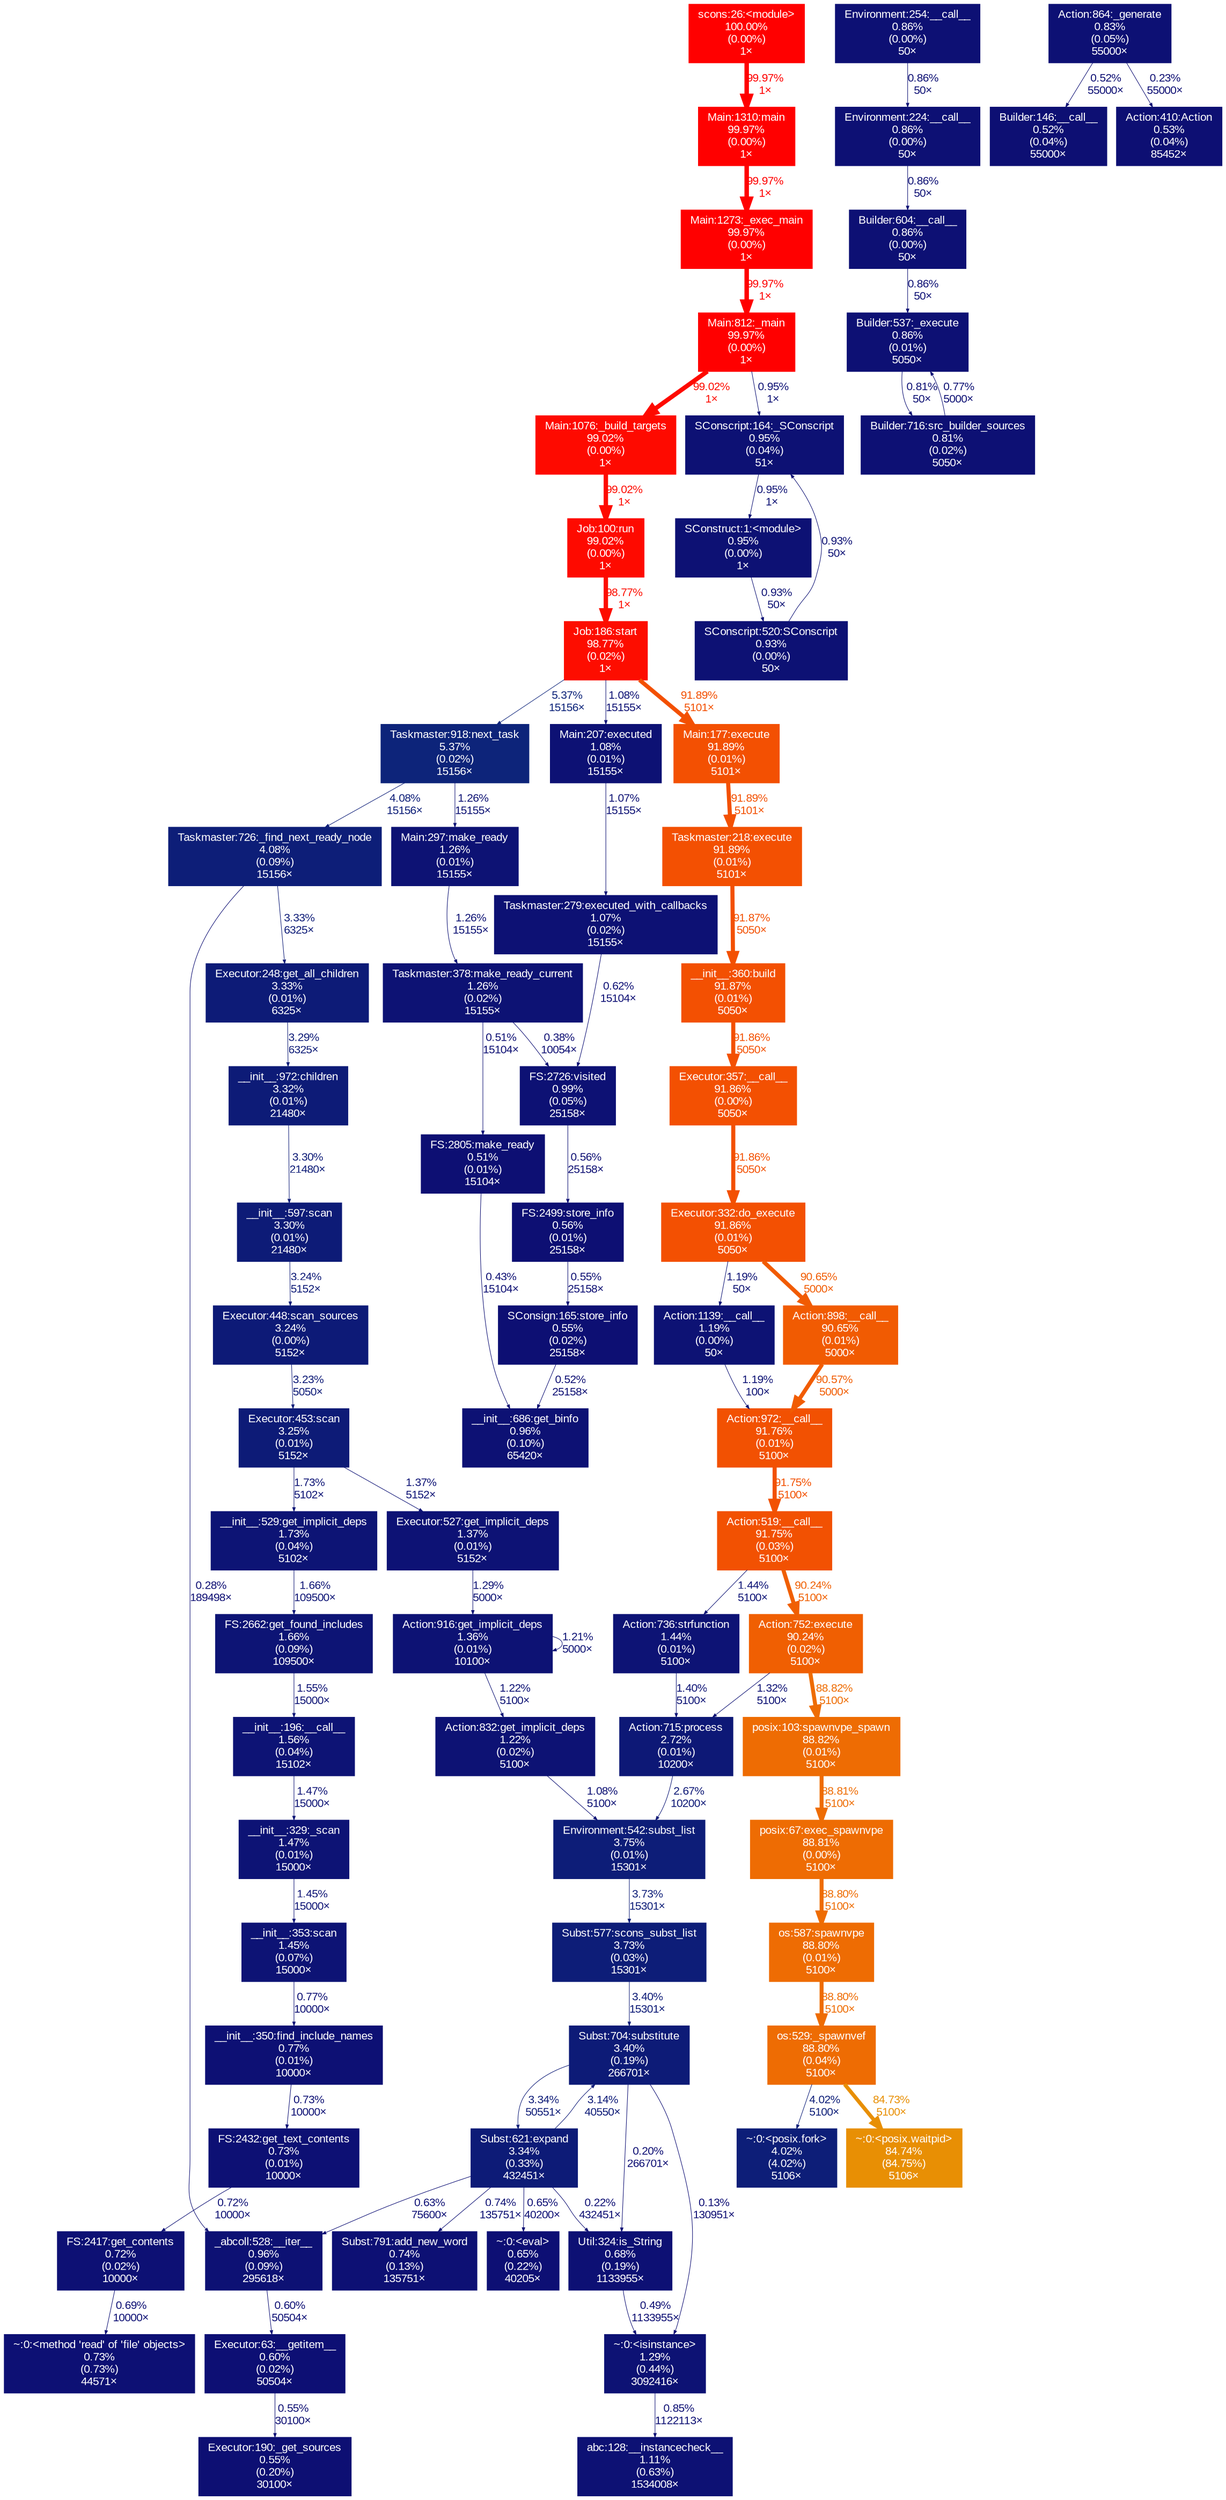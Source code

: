 digraph {
	graph [ranksep=0.25, fontname=Arial, nodesep=0.125];
	node [fontname=Arial, style=filled, height=0, width=0, shape=box, fontcolor=white];
	edge [fontname=Arial];
	3 [color="#0d1174", fontcolor="#ffffff", fontsize="10.00", label="Taskmaster:279:executed_with_callbacks\n1.07%\n(0.02%)\n15155×"];
	3 -> 178 [color="#0d0f74", label="0.62%\n15104×", arrowsize="0.35", fontsize="10.00", fontcolor="#0d0f74", labeldistance="0.50", penwidth="0.50"];
	5 [color="#0d1e78", fontcolor="#ffffff", fontsize="10.00", label="Taskmaster:726:_find_next_ready_node\n4.08%\n(0.09%)\n15156×"];
	5 -> 839 [color="#0d1b77", label="3.33%\n6325×", arrowsize="0.35", fontsize="10.00", fontcolor="#0d1b77", labeldistance="0.50", penwidth="0.50"];
	5 -> 478 [color="#0d0e73", label="0.28%\n189498×", arrowsize="0.35", fontsize="10.00", fontcolor="#0d0e73", labeldistance="0.50", penwidth="0.50"];
	18 [color="#0d1074", fontcolor="#ffffff", fontsize="10.00", label="Builder:537:_execute\n0.86%\n(0.01%)\n5050×"];
	18 -> 190 [color="#0d1074", label="0.81%\n50×", arrowsize="0.35", fontsize="10.00", fontcolor="#0d1074", labeldistance="0.50", penwidth="0.50"];
	28 [color="#0d1b77", fontcolor="#ffffff", fontsize="10.00", label="Subst:621:expand\n3.34%\n(0.33%)\n432451×"];
	28 -> 257 [color="#0d1074", label="0.74%\n135751×", arrowsize="0.35", fontsize="10.00", fontcolor="#0d1074", labeldistance="0.50", penwidth="0.50"];
	28 -> 424 [color="#0d1a77", label="3.14%\n40550×", arrowsize="0.35", fontsize="10.00", fontcolor="#0d1a77", labeldistance="0.50", penwidth="0.50"];
	28 -> 500 [color="#0d0f74", label="0.65%\n40200×", arrowsize="0.35", fontsize="10.00", fontcolor="#0d0f74", labeldistance="0.50", penwidth="0.50"];
	28 -> 478 [color="#0d0f74", label="0.63%\n75600×", arrowsize="0.35", fontsize="10.00", fontcolor="#0d0f74", labeldistance="0.50", penwidth="0.50"];
	28 -> 408 [color="#0d0e73", label="0.22%\n432451×", arrowsize="0.35", fontsize="10.00", fontcolor="#0d0e73", labeldistance="0.50", penwidth="0.50"];
	69 [color="#0d1275", fontcolor="#ffffff", fontsize="10.00", label="Executor:527:get_implicit_deps\n1.37%\n(0.01%)\n5152×"];
	69 -> 765 [color="#0d1274", label="1.29%\n5000×", arrowsize="0.35", fontsize="10.00", fontcolor="#0d1274", labeldistance="0.50", penwidth="0.50"];
	77 [color="#ff0000", fontcolor="#ffffff", fontsize="10.00", label="Main:812:_main\n99.97%\n(0.00%)\n1×"];
	77 -> 155 [color="#0d1174", label="0.95%\n1×", arrowsize="0.35", fontsize="10.00", fontcolor="#0d1174", labeldistance="0.50", penwidth="0.50"];
	77 -> 568 [color="#fe0a00", label="99.02%\n1×", arrowsize="1.00", fontsize="10.00", fontcolor="#fe0a00", labeldistance="3.96", penwidth="3.96"];
	113 [color="#ff0000", fontcolor="#ffffff", fontsize="10.00", label="Main:1310:main\n99.97%\n(0.00%)\n1×"];
	113 -> 425 [color="#ff0000", label="99.97%\n1×", arrowsize="1.00", fontsize="10.00", fontcolor="#ff0000", labeldistance="4.00", penwidth="4.00"];
	121 [color="#0d1174", fontcolor="#ffffff", fontsize="10.00", label="__init__:686:get_binfo\n0.96%\n(0.10%)\n65420×"];
	142 [color="#0d1375", fontcolor="#ffffff", fontsize="10.00", label="__init__:196:__call__\n1.56%\n(0.04%)\n15102×"];
	142 -> 540 [color="#0d1375", label="1.47%\n15000×", arrowsize="0.35", fontsize="10.00", fontcolor="#0d1375", labeldistance="0.50", penwidth="0.50"];
	155 [color="#0d1174", fontcolor="#ffffff", fontsize="10.00", label="SConscript:164:_SConscript\n0.95%\n(0.04%)\n51×"];
	155 -> 639 [color="#0d1174", label="0.95%\n1×", arrowsize="0.35", fontsize="10.00", fontcolor="#0d1174", labeldistance="0.50", penwidth="0.50"];
	176 [color="#0d1b77", fontcolor="#ffffff", fontsize="10.00", label="__init__:597:scan\n3.30%\n(0.01%)\n21480×"];
	176 -> 1236 [color="#0d1a77", label="3.24%\n5152×", arrowsize="0.35", fontsize="10.00", fontcolor="#0d1a77", labeldistance="0.50", penwidth="0.50"];
	177 [color="#0d1274", fontcolor="#ffffff", fontsize="10.00", label="Taskmaster:378:make_ready_current\n1.26%\n(0.02%)\n15155×"];
	177 -> 774 [color="#0d0f73", label="0.51%\n15104×", arrowsize="0.35", fontsize="10.00", fontcolor="#0d0f73", labeldistance="0.50", penwidth="0.50"];
	177 -> 178 [color="#0d0e73", label="0.38%\n10054×", arrowsize="0.35", fontsize="10.00", fontcolor="#0d0e73", labeldistance="0.50", penwidth="0.50"];
	178 [color="#0d1174", fontcolor="#ffffff", fontsize="10.00", label="FS:2726:visited\n0.99%\n(0.05%)\n25158×"];
	178 -> 709 [color="#0d0f73", label="0.56%\n25158×", arrowsize="0.35", fontsize="10.00", fontcolor="#0d0f73", labeldistance="0.50", penwidth="0.50"];
	182 [color="#0d1174", fontcolor="#ffffff", fontsize="10.00", label="Main:207:executed\n1.08%\n(0.01%)\n15155×"];
	182 -> 3 [color="#0d1174", label="1.07%\n15155×", arrowsize="0.35", fontsize="10.00", fontcolor="#0d1174", labeldistance="0.50", penwidth="0.50"];
	186 [color="#0d1876", fontcolor="#ffffff", fontsize="10.00", label="Action:715:process\n2.72%\n(0.01%)\n10200×"];
	186 -> 1089 [color="#0d1876", label="2.67%\n10200×", arrowsize="0.35", fontsize="10.00", fontcolor="#0d1876", labeldistance="0.50", penwidth="0.50"];
	190 [color="#0d1074", fontcolor="#ffffff", fontsize="10.00", label="Builder:716:src_builder_sources\n0.81%\n(0.02%)\n5050×"];
	190 -> 18 [color="#0d1074", label="0.77%\n5000×", arrowsize="0.35", fontsize="10.00", fontcolor="#0d1074", labeldistance="0.50", penwidth="0.50"];
	191 [color="#0d1b77", fontcolor="#ffffff", fontsize="10.00", label="__init__:972:children\n3.32%\n(0.01%)\n21480×"];
	191 -> 176 [color="#0d1b77", label="3.30%\n21480×", arrowsize="0.35", fontsize="10.00", fontcolor="#0d1b77", labeldistance="0.50", penwidth="0.50"];
	206 [color="#0d1375", fontcolor="#ffffff", fontsize="10.00", label="__init__:353:scan\n1.45%\n(0.07%)\n15000×"];
	206 -> 939 [color="#0d1074", label="0.77%\n10000×", arrowsize="0.35", fontsize="10.00", fontcolor="#0d1074", labeldistance="0.50", penwidth="0.50"];
	220 [color="#0d247a", fontcolor="#ffffff", fontsize="10.00", label="Taskmaster:918:next_task\n5.37%\n(0.02%)\n15156×"];
	220 -> 5 [color="#0d1e78", label="4.08%\n15156×", arrowsize="0.35", fontsize="10.00", fontcolor="#0d1e78", labeldistance="0.50", penwidth="0.50"];
	220 -> 1449 [color="#0d1274", label="1.26%\n15155×", arrowsize="0.35", fontsize="10.00", fontcolor="#0d1274", labeldistance="0.50", penwidth="0.50"];
	221 [color="#f35002", fontcolor="#ffffff", fontsize="10.00", label="__init__:360:build\n91.87%\n(0.01%)\n5050×"];
	221 -> 794 [color="#f35002", label="91.86%\n5050×", arrowsize="0.96", fontsize="10.00", fontcolor="#f35002", labeldistance="3.67", penwidth="3.67"];
	235 [color="#0d1475", fontcolor="#ffffff", fontsize="10.00", label="FS:2662:get_found_includes\n1.66%\n(0.09%)\n109500×"];
	235 -> 142 [color="#0d1375", label="1.55%\n15000×", arrowsize="0.35", fontsize="10.00", fontcolor="#0d1375", labeldistance="0.50", penwidth="0.50"];
	242 [color="#0d1b77", fontcolor="#ffffff", fontsize="10.00", label="Executor:453:scan\n3.25%\n(0.01%)\n5152×"];
	242 -> 69 [color="#0d1275", label="1.37%\n5152×", arrowsize="0.35", fontsize="10.00", fontcolor="#0d1275", labeldistance="0.50", penwidth="0.50"];
	242 -> 697 [color="#0d1475", label="1.73%\n5102×", arrowsize="0.35", fontsize="10.00", fontcolor="#0d1475", labeldistance="0.50", penwidth="0.50"];
	257 [color="#0d1074", fontcolor="#ffffff", fontsize="10.00", label="Subst:791:add_new_word\n0.74%\n(0.13%)\n135751×"];
	262 [color="#ff0000", fontcolor="#ffffff", fontsize="10.00", label="scons:26:<module>\n100.00%\n(0.00%)\n1×"];
	262 -> 113 [color="#ff0000", label="99.97%\n1×", arrowsize="1.00", fontsize="10.00", fontcolor="#ff0000", labeldistance="4.00", penwidth="4.00"];
	272 [color="#0d0f73", fontcolor="#ffffff", fontsize="10.00", label="Executor:190:_get_sources\n0.55%\n(0.20%)\n30100×"];
	292 [color="#0d1375", fontcolor="#ffffff", fontsize="10.00", label="Action:736:strfunction\n1.44%\n(0.01%)\n5100×"];
	292 -> 186 [color="#0d1375", label="1.40%\n5100×", arrowsize="0.35", fontsize="10.00", fontcolor="#0d1375", labeldistance="0.50", penwidth="0.50"];
	300 [color="#0d1174", fontcolor="#ffffff", fontsize="10.00", label="SConscript:520:SConscript\n0.93%\n(0.00%)\n50×"];
	300 -> 155 [color="#0d1174", label="0.93%\n50×", arrowsize="0.35", fontsize="10.00", fontcolor="#0d1174", labeldistance="0.50", penwidth="0.50"];
	312 [color="#fd0d00", fontcolor="#ffffff", fontsize="10.00", label="Job:186:start\n98.77%\n(0.02%)\n1×"];
	312 -> 1225 [color="#f35002", label="91.89%\n5101×", arrowsize="0.96", fontsize="10.00", fontcolor="#f35002", labeldistance="3.68", penwidth="3.68"];
	312 -> 182 [color="#0d1174", label="1.08%\n15155×", arrowsize="0.35", fontsize="10.00", fontcolor="#0d1174", labeldistance="0.50", penwidth="0.50"];
	312 -> 220 [color="#0d247a", label="5.37%\n15156×", arrowsize="0.35", fontsize="10.00", fontcolor="#0d247a", labeldistance="0.50", penwidth="0.50"];
	339 [color="#0d1d78", fontcolor="#ffffff", fontsize="10.00", label="Subst:577:scons_subst_list\n3.73%\n(0.03%)\n15301×"];
	339 -> 424 [color="#0d1b77", label="3.40%\n15301×", arrowsize="0.35", fontsize="10.00", fontcolor="#0d1b77", labeldistance="0.50", penwidth="0.50"];
	400 [color="#0d1274", fontcolor="#ffffff", fontsize="10.00", label="~:0:<isinstance>\n1.29%\n(0.44%)\n3092416×"];
	400 -> 497 [color="#0d1074", label="0.85%\n1122113×", arrowsize="0.35", fontsize="10.00", fontcolor="#0d1074", labeldistance="0.50", penwidth="0.50"];
	405 [color="#f35002", fontcolor="#ffffff", fontsize="10.00", label="Executor:332:do_execute\n91.86%\n(0.01%)\n5050×"];
	405 -> 1141 [color="#0d1274", label="1.19%\n50×", arrowsize="0.35", fontsize="10.00", fontcolor="#0d1274", labeldistance="0.50", penwidth="0.50"];
	405 -> 665 [color="#f15b02", label="90.65%\n5000×", arrowsize="0.95", fontsize="10.00", fontcolor="#f15b02", labeldistance="3.63", penwidth="3.63"];
	408 [color="#0d1074", fontcolor="#ffffff", fontsize="10.00", label="Util:324:is_String\n0.68%\n(0.19%)\n1133955×"];
	408 -> 400 [color="#0d0f73", label="0.49%\n1133955×", arrowsize="0.35", fontsize="10.00", fontcolor="#0d0f73", labeldistance="0.50", penwidth="0.50"];
	417 [color="#f25102", fontcolor="#ffffff", fontsize="10.00", label="Action:519:__call__\n91.75%\n(0.03%)\n5100×"];
	417 -> 544 [color="#f05f02", label="90.24%\n5100×", arrowsize="0.95", fontsize="10.00", fontcolor="#f05f02", labeldistance="3.61", penwidth="3.61"];
	417 -> 292 [color="#0d1375", label="1.44%\n5100×", arrowsize="0.35", fontsize="10.00", fontcolor="#0d1375", labeldistance="0.50", penwidth="0.50"];
	424 [color="#0d1b77", fontcolor="#ffffff", fontsize="10.00", label="Subst:704:substitute\n3.40%\n(0.19%)\n266701×"];
	424 -> 400 [color="#0d0d73", label="0.13%\n130951×", arrowsize="0.35", fontsize="10.00", fontcolor="#0d0d73", labeldistance="0.50", penwidth="0.50"];
	424 -> 408 [color="#0d0e73", label="0.20%\n266701×", arrowsize="0.35", fontsize="10.00", fontcolor="#0d0e73", labeldistance="0.50", penwidth="0.50"];
	424 -> 28 [color="#0d1b77", label="3.34%\n50551×", arrowsize="0.35", fontsize="10.00", fontcolor="#0d1b77", labeldistance="0.50", penwidth="0.50"];
	425 [color="#ff0000", fontcolor="#ffffff", fontsize="10.00", label="Main:1273:_exec_main\n99.97%\n(0.00%)\n1×"];
	425 -> 77 [color="#ff0000", label="99.97%\n1×", arrowsize="1.00", fontsize="10.00", fontcolor="#ff0000", labeldistance="4.00", penwidth="4.00"];
	478 [color="#0d1174", fontcolor="#ffffff", fontsize="10.00", label="_abcoll:528:__iter__\n0.96%\n(0.09%)\n295618×"];
	478 -> 733 [color="#0d0f74", label="0.60%\n50504×", arrowsize="0.35", fontsize="10.00", fontcolor="#0d0f74", labeldistance="0.50", penwidth="0.50"];
	497 [color="#0d1174", fontcolor="#ffffff", fontsize="10.00", label="abc:128:__instancecheck__\n1.11%\n(0.63%)\n1534008×"];
	500 [color="#0d0f74", fontcolor="#ffffff", fontsize="10.00", label="~:0:<eval>\n0.65%\n(0.22%)\n40205×"];
	526 [color="#0d1074", fontcolor="#ffffff", fontsize="10.00", label="~:0:<method 'read' of 'file' objects>\n0.73%\n(0.73%)\n44571×"];
	527 [color="#0d1074", fontcolor="#ffffff", fontsize="10.00", label="FS:2417:get_contents\n0.72%\n(0.02%)\n10000×"];
	527 -> 526 [color="#0d1074", label="0.69%\n10000×", arrowsize="0.35", fontsize="10.00", fontcolor="#0d1074", labeldistance="0.50", penwidth="0.50"];
	540 [color="#0d1375", fontcolor="#ffffff", fontsize="10.00", label="__init__:329:_scan\n1.47%\n(0.01%)\n15000×"];
	540 -> 206 [color="#0d1375", label="1.45%\n15000×", arrowsize="0.35", fontsize="10.00", fontcolor="#0d1375", labeldistance="0.50", penwidth="0.50"];
	544 [color="#f05f02", fontcolor="#ffffff", fontsize="10.00", label="Action:752:execute\n90.24%\n(0.02%)\n5100×"];
	544 -> 1143 [color="#ee6c03", label="88.82%\n5100×", arrowsize="0.94", fontsize="10.00", fontcolor="#ee6c03", labeldistance="3.55", penwidth="3.55"];
	544 -> 186 [color="#0d1274", label="1.32%\n5100×", arrowsize="0.35", fontsize="10.00", fontcolor="#0d1274", labeldistance="0.50", penwidth="0.50"];
	546 [color="#0d0f73", fontcolor="#ffffff", fontsize="10.00", label="SConsign:165:store_info\n0.55%\n(0.02%)\n25158×"];
	546 -> 121 [color="#0d0f73", label="0.52%\n25158×", arrowsize="0.35", fontsize="10.00", fontcolor="#0d0f73", labeldistance="0.50", penwidth="0.50"];
	568 [color="#fe0a00", fontcolor="#ffffff", fontsize="10.00", label="Main:1076:_build_targets\n99.02%\n(0.00%)\n1×"];
	568 -> 988 [color="#fe0a00", label="99.02%\n1×", arrowsize="1.00", fontsize="10.00", fontcolor="#fe0a00", labeldistance="3.96", penwidth="3.96"];
	600 [color="#0d0f73", fontcolor="#ffffff", fontsize="10.00", label="Builder:146:__call__\n0.52%\n(0.04%)\n55000×"];
	612 [color="#f35002", fontcolor="#ffffff", fontsize="10.00", label="Taskmaster:218:execute\n91.89%\n(0.01%)\n5101×"];
	612 -> 221 [color="#f35002", label="91.87%\n5050×", arrowsize="0.96", fontsize="10.00", fontcolor="#f35002", labeldistance="3.67", penwidth="3.67"];
	639 [color="#0d1174", fontcolor="#ffffff", fontsize="10.00", label="SConstruct:1:<module>\n0.95%\n(0.00%)\n1×"];
	639 -> 300 [color="#0d1174", label="0.93%\n50×", arrowsize="0.35", fontsize="10.00", fontcolor="#0d1174", labeldistance="0.50", penwidth="0.50"];
	665 [color="#f15b02", fontcolor="#ffffff", fontsize="10.00", label="Action:898:__call__\n90.65%\n(0.01%)\n5000×"];
	665 -> 1042 [color="#f15c02", label="90.57%\n5000×", arrowsize="0.95", fontsize="10.00", fontcolor="#f15c02", labeldistance="3.62", penwidth="3.62"];
	688 [color="#0d0f73", fontcolor="#ffffff", fontsize="10.00", label="Action:410:Action\n0.53%\n(0.04%)\n85452×"];
	697 [color="#0d1475", fontcolor="#ffffff", fontsize="10.00", label="__init__:529:get_implicit_deps\n1.73%\n(0.04%)\n5102×"];
	697 -> 235 [color="#0d1475", label="1.66%\n109500×", arrowsize="0.35", fontsize="10.00", fontcolor="#0d1475", labeldistance="0.50", penwidth="0.50"];
	709 [color="#0d0f73", fontcolor="#ffffff", fontsize="10.00", label="FS:2499:store_info\n0.56%\n(0.01%)\n25158×"];
	709 -> 546 [color="#0d0f73", label="0.55%\n25158×", arrowsize="0.35", fontsize="10.00", fontcolor="#0d0f73", labeldistance="0.50", penwidth="0.50"];
	733 [color="#0d0f74", fontcolor="#ffffff", fontsize="10.00", label="Executor:63:__getitem__\n0.60%\n(0.02%)\n50504×"];
	733 -> 272 [color="#0d0f73", label="0.55%\n30100×", arrowsize="0.35", fontsize="10.00", fontcolor="#0d0f73", labeldistance="0.50", penwidth="0.50"];
	736 [color="#0d1074", fontcolor="#ffffff", fontsize="10.00", label="Builder:604:__call__\n0.86%\n(0.00%)\n50×"];
	736 -> 18 [color="#0d1074", label="0.86%\n50×", arrowsize="0.35", fontsize="10.00", fontcolor="#0d1074", labeldistance="0.50", penwidth="0.50"];
	765 [color="#0d1274", fontcolor="#ffffff", fontsize="10.00", label="Action:916:get_implicit_deps\n1.36%\n(0.01%)\n10100×"];
	765 -> 773 [color="#0d1274", label="1.22%\n5100×", arrowsize="0.35", fontsize="10.00", fontcolor="#0d1274", labeldistance="0.50", penwidth="0.50"];
	765 -> 765 [color="#0d1274", label="1.21%\n5000×", arrowsize="0.35", fontsize="10.00", fontcolor="#0d1274", labeldistance="0.50", penwidth="0.50"];
	773 [color="#0d1274", fontcolor="#ffffff", fontsize="10.00", label="Action:832:get_implicit_deps\n1.22%\n(0.02%)\n5100×"];
	773 -> 1089 [color="#0d1174", label="1.08%\n5100×", arrowsize="0.35", fontsize="10.00", fontcolor="#0d1174", labeldistance="0.50", penwidth="0.50"];
	774 [color="#0d0f73", fontcolor="#ffffff", fontsize="10.00", label="FS:2805:make_ready\n0.51%\n(0.01%)\n15104×"];
	774 -> 121 [color="#0d0f73", label="0.43%\n15104×", arrowsize="0.35", fontsize="10.00", fontcolor="#0d0f73", labeldistance="0.50", penwidth="0.50"];
	779 [color="#ee6c03", fontcolor="#ffffff", fontsize="10.00", label="os:529:_spawnvef\n88.80%\n(0.04%)\n5100×"];
	779 -> 854 [color="#0d1e78", label="4.02%\n5100×", arrowsize="0.35", fontsize="10.00", fontcolor="#0d1e78", labeldistance="0.50", penwidth="0.50"];
	779 -> 1335 [color="#e88f04", label="84.73%\n5100×", arrowsize="0.92", fontsize="10.00", fontcolor="#e88f04", labeldistance="3.39", penwidth="3.39"];
	794 [color="#f35002", fontcolor="#ffffff", fontsize="10.00", label="Executor:357:__call__\n91.86%\n(0.00%)\n5050×"];
	794 -> 405 [color="#f35002", label="91.86%\n5050×", arrowsize="0.96", fontsize="10.00", fontcolor="#f35002", labeldistance="3.67", penwidth="3.67"];
	839 [color="#0d1b77", fontcolor="#ffffff", fontsize="10.00", label="Executor:248:get_all_children\n3.33%\n(0.01%)\n6325×"];
	839 -> 191 [color="#0d1b77", label="3.29%\n6325×", arrowsize="0.35", fontsize="10.00", fontcolor="#0d1b77", labeldistance="0.50", penwidth="0.50"];
	854 [color="#0d1e78", fontcolor="#ffffff", fontsize="10.00", label="~:0:<posix.fork>\n4.02%\n(4.02%)\n5106×"];
	920 [color="#0d1074", fontcolor="#ffffff", fontsize="10.00", label="Action:864:_generate\n0.83%\n(0.05%)\n55000×"];
	920 -> 600 [color="#0d0f73", label="0.52%\n55000×", arrowsize="0.35", fontsize="10.00", fontcolor="#0d0f73", labeldistance="0.50", penwidth="0.50"];
	920 -> 688 [color="#0d0e73", label="0.23%\n55000×", arrowsize="0.35", fontsize="10.00", fontcolor="#0d0e73", labeldistance="0.50", penwidth="0.50"];
	938 [color="#0d1074", fontcolor="#ffffff", fontsize="10.00", label="FS:2432:get_text_contents\n0.73%\n(0.01%)\n10000×"];
	938 -> 527 [color="#0d1074", label="0.72%\n10000×", arrowsize="0.35", fontsize="10.00", fontcolor="#0d1074", labeldistance="0.50", penwidth="0.50"];
	939 [color="#0d1074", fontcolor="#ffffff", fontsize="10.00", label="__init__:350:find_include_names\n0.77%\n(0.01%)\n10000×"];
	939 -> 938 [color="#0d1074", label="0.73%\n10000×", arrowsize="0.35", fontsize="10.00", fontcolor="#0d1074", labeldistance="0.50", penwidth="0.50"];
	988 [color="#fe0a00", fontcolor="#ffffff", fontsize="10.00", label="Job:100:run\n99.02%\n(0.00%)\n1×"];
	988 -> 312 [color="#fd0d00", label="98.77%\n1×", arrowsize="0.99", fontsize="10.00", fontcolor="#fd0d00", labeldistance="3.95", penwidth="3.95"];
	1042 [color="#f25102", fontcolor="#ffffff", fontsize="10.00", label="Action:972:__call__\n91.76%\n(0.01%)\n5100×"];
	1042 -> 417 [color="#f25102", label="91.75%\n5100×", arrowsize="0.96", fontsize="10.00", fontcolor="#f25102", labeldistance="3.67", penwidth="3.67"];
	1045 [color="#0d1074", fontcolor="#ffffff", fontsize="10.00", label="Environment:224:__call__\n0.86%\n(0.00%)\n50×"];
	1045 -> 736 [color="#0d1074", label="0.86%\n50×", arrowsize="0.35", fontsize="10.00", fontcolor="#0d1074", labeldistance="0.50", penwidth="0.50"];
	1046 [color="#0d1074", fontcolor="#ffffff", fontsize="10.00", label="Environment:254:__call__\n0.86%\n(0.00%)\n50×"];
	1046 -> 1045 [color="#0d1074", label="0.86%\n50×", arrowsize="0.35", fontsize="10.00", fontcolor="#0d1074", labeldistance="0.50", penwidth="0.50"];
	1089 [color="#0d1d78", fontcolor="#ffffff", fontsize="10.00", label="Environment:542:subst_list\n3.75%\n(0.01%)\n15301×"];
	1089 -> 339 [color="#0d1d78", label="3.73%\n15301×", arrowsize="0.35", fontsize="10.00", fontcolor="#0d1d78", labeldistance="0.50", penwidth="0.50"];
	1141 [color="#0d1274", fontcolor="#ffffff", fontsize="10.00", label="Action:1139:__call__\n1.19%\n(0.00%)\n50×"];
	1141 -> 1042 [color="#0d1274", label="1.19%\n100×", arrowsize="0.35", fontsize="10.00", fontcolor="#0d1274", labeldistance="0.50", penwidth="0.50"];
	1142 [color="#ee6c03", fontcolor="#ffffff", fontsize="10.00", label="posix:67:exec_spawnvpe\n88.81%\n(0.00%)\n5100×"];
	1142 -> 1614 [color="#ee6c03", label="88.80%\n5100×", arrowsize="0.94", fontsize="10.00", fontcolor="#ee6c03", labeldistance="3.55", penwidth="3.55"];
	1143 [color="#ee6c03", fontcolor="#ffffff", fontsize="10.00", label="posix:103:spawnvpe_spawn\n88.82%\n(0.01%)\n5100×"];
	1143 -> 1142 [color="#ee6c03", label="88.81%\n5100×", arrowsize="0.94", fontsize="10.00", fontcolor="#ee6c03", labeldistance="3.55", penwidth="3.55"];
	1225 [color="#f35002", fontcolor="#ffffff", fontsize="10.00", label="Main:177:execute\n91.89%\n(0.01%)\n5101×"];
	1225 -> 612 [color="#f35002", label="91.89%\n5101×", arrowsize="0.96", fontsize="10.00", fontcolor="#f35002", labeldistance="3.68", penwidth="3.68"];
	1236 [color="#0d1a77", fontcolor="#ffffff", fontsize="10.00", label="Executor:448:scan_sources\n3.24%\n(0.00%)\n5152×"];
	1236 -> 242 [color="#0d1a77", label="3.23%\n5050×", arrowsize="0.35", fontsize="10.00", fontcolor="#0d1a77", labeldistance="0.50", penwidth="0.50"];
	1335 [color="#e88f04", fontcolor="#ffffff", fontsize="10.00", label="~:0:<posix.waitpid>\n84.74%\n(84.75%)\n5106×"];
	1449 [color="#0d1274", fontcolor="#ffffff", fontsize="10.00", label="Main:297:make_ready\n1.26%\n(0.01%)\n15155×"];
	1449 -> 177 [color="#0d1274", label="1.26%\n15155×", arrowsize="0.35", fontsize="10.00", fontcolor="#0d1274", labeldistance="0.50", penwidth="0.50"];
	1614 [color="#ee6c03", fontcolor="#ffffff", fontsize="10.00", label="os:587:spawnvpe\n88.80%\n(0.01%)\n5100×"];
	1614 -> 779 [color="#ee6c03", label="88.80%\n5100×", arrowsize="0.94", fontsize="10.00", fontcolor="#ee6c03", labeldistance="3.55", penwidth="3.55"];
}
